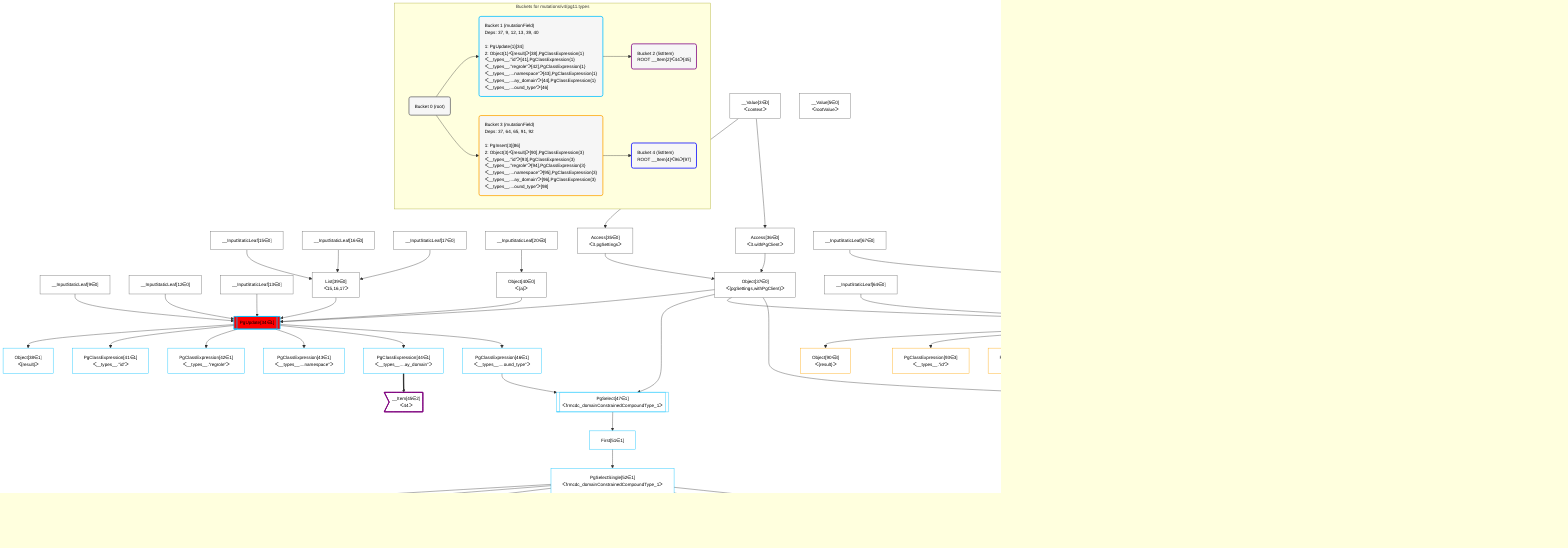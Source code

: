 %%{init: {'themeVariables': { 'fontSize': '12px'}}}%%
graph TD
    classDef path fill:#eee,stroke:#000,color:#000
    classDef plan fill:#fff,stroke-width:1px,color:#000
    classDef itemplan fill:#fff,stroke-width:2px,color:#000
    classDef sideeffectplan fill:#f00,stroke-width:2px,color:#000
    classDef bucket fill:#f6f6f6,color:#000,stroke-width:2px,text-align:left


    %% define steps
    __Value3["__Value[3∈0]<br />ᐸcontextᐳ"]:::plan
    __Value5["__Value[5∈0]<br />ᐸrootValueᐳ"]:::plan
    __InputStaticLeaf9["__InputStaticLeaf[9∈0]"]:::plan
    __InputStaticLeaf12["__InputStaticLeaf[12∈0]"]:::plan
    __InputStaticLeaf13["__InputStaticLeaf[13∈0]"]:::plan
    __InputStaticLeaf15["__InputStaticLeaf[15∈0]"]:::plan
    __InputStaticLeaf16["__InputStaticLeaf[16∈0]"]:::plan
    __InputStaticLeaf17["__InputStaticLeaf[17∈0]"]:::plan
    __InputStaticLeaf20["__InputStaticLeaf[20∈0]"]:::plan
    Access35["Access[35∈0]<br />ᐸ3.pgSettingsᐳ"]:::plan
    Access36["Access[36∈0]<br />ᐸ3.withPgClientᐳ"]:::plan
    Object37["Object[37∈0]<br />ᐸ{pgSettings,withPgClient}ᐳ"]:::plan
    List39["List[39∈0]<br />ᐸ15,16,17ᐳ"]:::plan
    Object40["Object[40∈0]<br />ᐸ{a}ᐳ"]:::plan
    PgUpdate34[["PgUpdate[34∈1]"]]:::sideeffectplan
    Object38["Object[38∈1]<br />ᐸ{result}ᐳ"]:::plan
    PgClassExpression41["PgClassExpression[41∈1]<br />ᐸ__types__.”id”ᐳ"]:::plan
    PgClassExpression42["PgClassExpression[42∈1]<br />ᐸ__types__.”regrole”ᐳ"]:::plan
    PgClassExpression43["PgClassExpression[43∈1]<br />ᐸ__types__....namespace”ᐳ"]:::plan
    PgClassExpression44["PgClassExpression[44∈1]<br />ᐸ__types__....ay_domain”ᐳ"]:::plan
    __Item45>"__Item[45∈2]<br />ᐸ44ᐳ"]:::itemplan
    PgClassExpression46["PgClassExpression[46∈1]<br />ᐸ__types__....ound_type”ᐳ"]:::plan
    PgSelect47[["PgSelect[47∈1]<br />ᐸfrmcdc_domainConstrainedCompoundType_1ᐳ"]]:::plan
    First51["First[51∈1]"]:::plan
    PgSelectSingle52["PgSelectSingle[52∈1]<br />ᐸfrmcdc_domainConstrainedCompoundType_1ᐳ"]:::plan
    PgClassExpression53["PgClassExpression[53∈1]<br />ᐸ__frmcdc_d...pe_1__.”a”ᐳ"]:::plan
    PgClassExpression54["PgClassExpression[54∈1]<br />ᐸ__frmcdc_d...pe_1__.”b”ᐳ"]:::plan
    PgClassExpression55["PgClassExpression[55∈1]<br />ᐸ__frmcdc_d...pe_1__.”c”ᐳ"]:::plan
    PgClassExpression56["PgClassExpression[56∈1]<br />ᐸ__frmcdc_d...pe_1__.”d”ᐳ"]:::plan
    PgClassExpression57["PgClassExpression[57∈1]<br />ᐸ__frmcdc_d...pe_1__.”e”ᐳ"]:::plan
    PgClassExpression58["PgClassExpression[58∈1]<br />ᐸ__frmcdc_d...pe_1__.”f”ᐳ"]:::plan
    PgClassExpression59["PgClassExpression[59∈1]<br />ᐸ__frmcdc_d....”foo_bar”ᐳ"]:::plan
    __InputStaticLeaf64["__InputStaticLeaf[64∈0]"]:::plan
    __InputStaticLeaf65["__InputStaticLeaf[65∈0]"]:::plan
    __InputStaticLeaf67["__InputStaticLeaf[67∈0]"]:::plan
    __InputStaticLeaf68["__InputStaticLeaf[68∈0]"]:::plan
    __InputStaticLeaf69["__InputStaticLeaf[69∈0]"]:::plan
    __InputStaticLeaf72["__InputStaticLeaf[72∈0]"]:::plan
    List91["List[91∈0]<br />ᐸ67,68,69ᐳ"]:::plan
    Object92["Object[92∈0]<br />ᐸ{a}ᐳ"]:::plan
    PgInsert86[["PgInsert[86∈3]"]]:::sideeffectplan
    Object90["Object[90∈3]<br />ᐸ{result}ᐳ"]:::plan
    PgClassExpression93["PgClassExpression[93∈3]<br />ᐸ__types__.”id”ᐳ"]:::plan
    PgClassExpression94["PgClassExpression[94∈3]<br />ᐸ__types__.”regrole”ᐳ"]:::plan
    PgClassExpression95["PgClassExpression[95∈3]<br />ᐸ__types__....namespace”ᐳ"]:::plan
    PgClassExpression96["PgClassExpression[96∈3]<br />ᐸ__types__....ay_domain”ᐳ"]:::plan
    __Item97>"__Item[97∈4]<br />ᐸ96ᐳ"]:::itemplan
    PgClassExpression98["PgClassExpression[98∈3]<br />ᐸ__types__....ound_type”ᐳ"]:::plan
    PgSelect99[["PgSelect[99∈3]<br />ᐸfrmcdc_domainConstrainedCompoundType_1ᐳ"]]:::plan
    First103["First[103∈3]"]:::plan
    PgSelectSingle104["PgSelectSingle[104∈3]<br />ᐸfrmcdc_domainConstrainedCompoundType_1ᐳ"]:::plan
    PgClassExpression105["PgClassExpression[105∈3]<br />ᐸ__frmcdc_d...pe_1__.”a”ᐳ"]:::plan
    PgClassExpression106["PgClassExpression[106∈3]<br />ᐸ__frmcdc_d...pe_1__.”b”ᐳ"]:::plan
    PgClassExpression107["PgClassExpression[107∈3]<br />ᐸ__frmcdc_d...pe_1__.”c”ᐳ"]:::plan
    PgClassExpression108["PgClassExpression[108∈3]<br />ᐸ__frmcdc_d...pe_1__.”d”ᐳ"]:::plan
    PgClassExpression109["PgClassExpression[109∈3]<br />ᐸ__frmcdc_d...pe_1__.”e”ᐳ"]:::plan
    PgClassExpression110["PgClassExpression[110∈3]<br />ᐸ__frmcdc_d...pe_1__.”f”ᐳ"]:::plan
    PgClassExpression111["PgClassExpression[111∈3]<br />ᐸ__frmcdc_d....”foo_bar”ᐳ"]:::plan

    %% plan dependencies
    __Value3 --> Access35
    __Value3 --> Access36
    Access35 & Access36 --> Object37
    __InputStaticLeaf15 & __InputStaticLeaf16 & __InputStaticLeaf17 --> List39
    __InputStaticLeaf20 --> Object40
    Object37 & __InputStaticLeaf9 & __InputStaticLeaf12 & __InputStaticLeaf13 & List39 & Object40 --> PgUpdate34
    PgUpdate34 --> Object38
    PgUpdate34 --> PgClassExpression41
    PgUpdate34 --> PgClassExpression42
    PgUpdate34 --> PgClassExpression43
    PgUpdate34 --> PgClassExpression44
    PgClassExpression44 ==> __Item45
    PgUpdate34 --> PgClassExpression46
    Object37 & PgClassExpression46 --> PgSelect47
    PgSelect47 --> First51
    First51 --> PgSelectSingle52
    PgSelectSingle52 --> PgClassExpression53
    PgSelectSingle52 --> PgClassExpression54
    PgSelectSingle52 --> PgClassExpression55
    PgSelectSingle52 --> PgClassExpression56
    PgSelectSingle52 --> PgClassExpression57
    PgSelectSingle52 --> PgClassExpression58
    PgSelectSingle52 --> PgClassExpression59
    __InputStaticLeaf67 & __InputStaticLeaf68 & __InputStaticLeaf69 --> List91
    __InputStaticLeaf72 --> Object92
    Object37 & __InputStaticLeaf64 & __InputStaticLeaf65 & List91 & Object92 --> PgInsert86
    PgInsert86 --> Object90
    PgInsert86 --> PgClassExpression93
    PgInsert86 --> PgClassExpression94
    PgInsert86 --> PgClassExpression95
    PgInsert86 --> PgClassExpression96
    PgClassExpression96 ==> __Item97
    PgInsert86 --> PgClassExpression98
    Object37 & PgClassExpression98 --> PgSelect99
    PgSelect99 --> First103
    First103 --> PgSelectSingle104
    PgSelectSingle104 --> PgClassExpression105
    PgSelectSingle104 --> PgClassExpression106
    PgSelectSingle104 --> PgClassExpression107
    PgSelectSingle104 --> PgClassExpression108
    PgSelectSingle104 --> PgClassExpression109
    PgSelectSingle104 --> PgClassExpression110
    PgSelectSingle104 --> PgClassExpression111

    subgraph "Buckets for mutations/v4/pg11.types"
    Bucket0("Bucket 0 (root)"):::bucket
    classDef bucket0 stroke:#696969
    class Bucket0,__Value3,__Value5,__InputStaticLeaf9,__InputStaticLeaf12,__InputStaticLeaf13,__InputStaticLeaf15,__InputStaticLeaf16,__InputStaticLeaf17,__InputStaticLeaf20,Access35,Access36,Object37,List39,Object40,__InputStaticLeaf64,__InputStaticLeaf65,__InputStaticLeaf67,__InputStaticLeaf68,__InputStaticLeaf69,__InputStaticLeaf72,List91,Object92 bucket0
    Bucket1("Bucket 1 (mutationField)<br />Deps: 37, 9, 12, 13, 39, 40<br /><br />1: PgUpdate{1}[34]<br />2: Object{1}ᐸ{result}ᐳ[38],PgClassExpression{1}ᐸ__types__.”id”ᐳ[41],PgClassExpression{1}ᐸ__types__.”regrole”ᐳ[42],PgClassExpression{1}ᐸ__types__....namespace”ᐳ[43],PgClassExpression{1}ᐸ__types__....ay_domain”ᐳ[44],PgClassExpression{1}ᐸ__types__....ound_type”ᐳ[46]"):::bucket
    classDef bucket1 stroke:#00bfff
    class Bucket1,PgUpdate34,Object38,PgClassExpression41,PgClassExpression42,PgClassExpression43,PgClassExpression44,PgClassExpression46,PgSelect47,First51,PgSelectSingle52,PgClassExpression53,PgClassExpression54,PgClassExpression55,PgClassExpression56,PgClassExpression57,PgClassExpression58,PgClassExpression59 bucket1
    Bucket2("Bucket 2 (listItem)<br />ROOT __Item{2}ᐸ44ᐳ[45]"):::bucket
    classDef bucket2 stroke:#7f007f
    class Bucket2,__Item45 bucket2
    Bucket3("Bucket 3 (mutationField)<br />Deps: 37, 64, 65, 91, 92<br /><br />1: PgInsert{3}[86]<br />2: Object{3}ᐸ{result}ᐳ[90],PgClassExpression{3}ᐸ__types__.”id”ᐳ[93],PgClassExpression{3}ᐸ__types__.”regrole”ᐳ[94],PgClassExpression{3}ᐸ__types__....namespace”ᐳ[95],PgClassExpression{3}ᐸ__types__....ay_domain”ᐳ[96],PgClassExpression{3}ᐸ__types__....ound_type”ᐳ[98]"):::bucket
    classDef bucket3 stroke:#ffa500
    class Bucket3,PgInsert86,Object90,PgClassExpression93,PgClassExpression94,PgClassExpression95,PgClassExpression96,PgClassExpression98,PgSelect99,First103,PgSelectSingle104,PgClassExpression105,PgClassExpression106,PgClassExpression107,PgClassExpression108,PgClassExpression109,PgClassExpression110,PgClassExpression111 bucket3
    Bucket4("Bucket 4 (listItem)<br />ROOT __Item{4}ᐸ96ᐳ[97]"):::bucket
    classDef bucket4 stroke:#0000ff
    class Bucket4,__Item97 bucket4
    Bucket0 --> Bucket1 & Bucket3
    Bucket1 --> Bucket2
    Bucket3 --> Bucket4
    end
